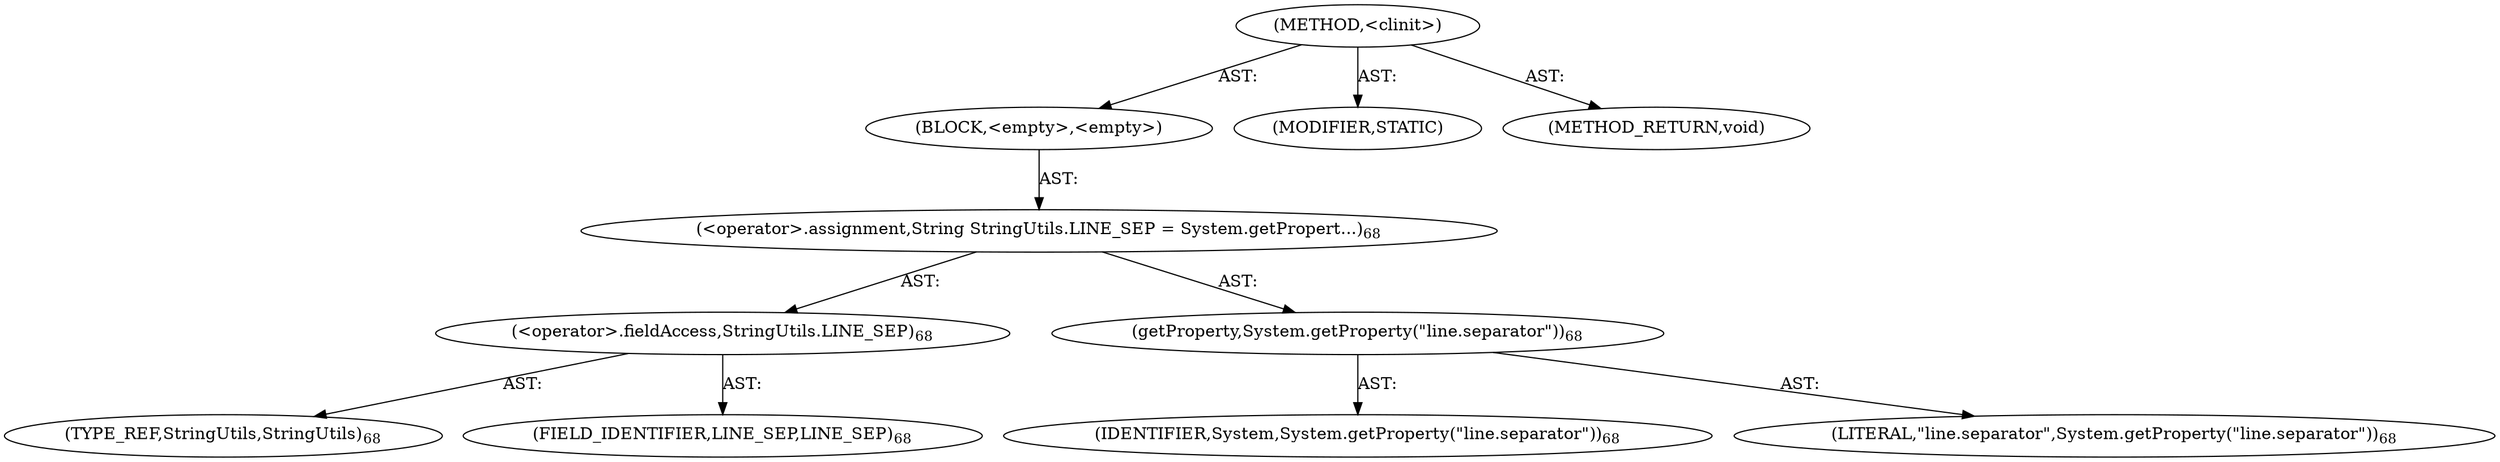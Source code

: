 digraph "&lt;clinit&gt;" {  
"111669149701" [label = <(METHOD,&lt;clinit&gt;)> ]
"25769803783" [label = <(BLOCK,&lt;empty&gt;,&lt;empty&gt;)> ]
"30064771120" [label = <(&lt;operator&gt;.assignment,String StringUtils.LINE_SEP = System.getPropert...)<SUB>68</SUB>> ]
"30064771121" [label = <(&lt;operator&gt;.fieldAccess,StringUtils.LINE_SEP)<SUB>68</SUB>> ]
"180388626432" [label = <(TYPE_REF,StringUtils,StringUtils)<SUB>68</SUB>> ]
"55834574848" [label = <(FIELD_IDENTIFIER,LINE_SEP,LINE_SEP)<SUB>68</SUB>> ]
"30064771122" [label = <(getProperty,System.getProperty(&quot;line.separator&quot;))<SUB>68</SUB>> ]
"68719476788" [label = <(IDENTIFIER,System,System.getProperty(&quot;line.separator&quot;))<SUB>68</SUB>> ]
"90194313225" [label = <(LITERAL,&quot;line.separator&quot;,System.getProperty(&quot;line.separator&quot;))<SUB>68</SUB>> ]
"133143986188" [label = <(MODIFIER,STATIC)> ]
"128849018885" [label = <(METHOD_RETURN,void)> ]
  "111669149701" -> "25769803783"  [ label = "AST: "] 
  "111669149701" -> "133143986188"  [ label = "AST: "] 
  "111669149701" -> "128849018885"  [ label = "AST: "] 
  "25769803783" -> "30064771120"  [ label = "AST: "] 
  "30064771120" -> "30064771121"  [ label = "AST: "] 
  "30064771120" -> "30064771122"  [ label = "AST: "] 
  "30064771121" -> "180388626432"  [ label = "AST: "] 
  "30064771121" -> "55834574848"  [ label = "AST: "] 
  "30064771122" -> "68719476788"  [ label = "AST: "] 
  "30064771122" -> "90194313225"  [ label = "AST: "] 
}
